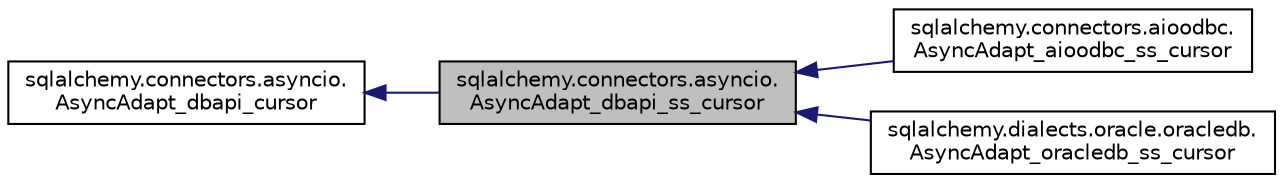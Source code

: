 digraph "sqlalchemy.connectors.asyncio.AsyncAdapt_dbapi_ss_cursor"
{
 // LATEX_PDF_SIZE
  edge [fontname="Helvetica",fontsize="10",labelfontname="Helvetica",labelfontsize="10"];
  node [fontname="Helvetica",fontsize="10",shape=record];
  rankdir="LR";
  Node1 [label="sqlalchemy.connectors.asyncio.\lAsyncAdapt_dbapi_ss_cursor",height=0.2,width=0.4,color="black", fillcolor="grey75", style="filled", fontcolor="black",tooltip=" "];
  Node2 -> Node1 [dir="back",color="midnightblue",fontsize="10",style="solid",fontname="Helvetica"];
  Node2 [label="sqlalchemy.connectors.asyncio.\lAsyncAdapt_dbapi_cursor",height=0.2,width=0.4,color="black", fillcolor="white", style="filled",URL="$classsqlalchemy_1_1connectors_1_1asyncio_1_1AsyncAdapt__dbapi__cursor.html",tooltip=" "];
  Node1 -> Node3 [dir="back",color="midnightblue",fontsize="10",style="solid",fontname="Helvetica"];
  Node3 [label="sqlalchemy.connectors.aioodbc.\lAsyncAdapt_aioodbc_ss_cursor",height=0.2,width=0.4,color="black", fillcolor="white", style="filled",URL="$classsqlalchemy_1_1connectors_1_1aioodbc_1_1AsyncAdapt__aioodbc__ss__cursor.html",tooltip=" "];
  Node1 -> Node4 [dir="back",color="midnightblue",fontsize="10",style="solid",fontname="Helvetica"];
  Node4 [label="sqlalchemy.dialects.oracle.oracledb.\lAsyncAdapt_oracledb_ss_cursor",height=0.2,width=0.4,color="black", fillcolor="white", style="filled",URL="$classsqlalchemy_1_1dialects_1_1oracle_1_1oracledb_1_1AsyncAdapt__oracledb__ss__cursor.html",tooltip=" "];
}
